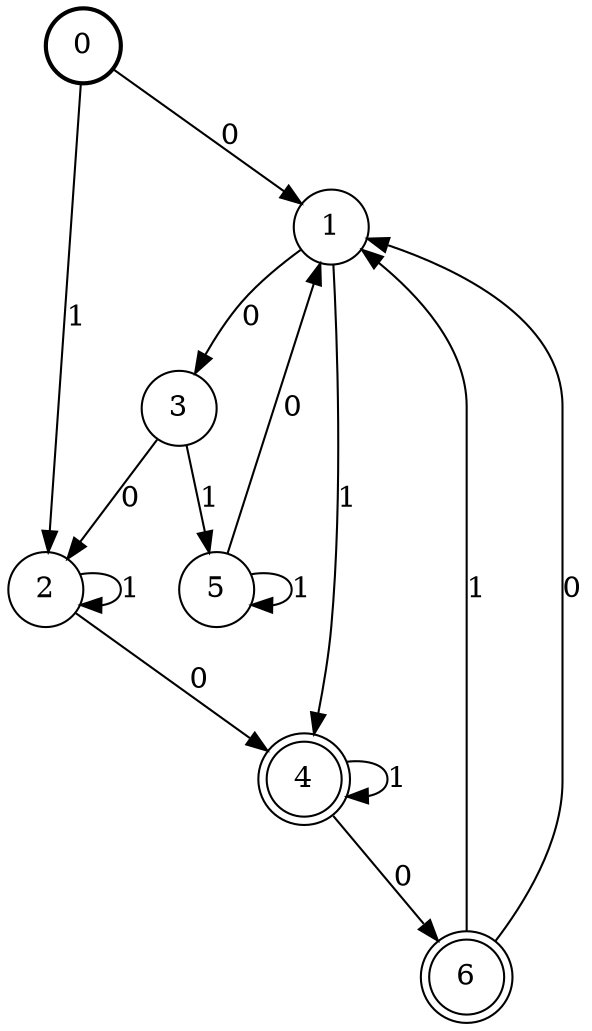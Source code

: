 digraph Automat {
    node [shape = circle];
    0 [style = "bold"];
    0 -> 1 [label = "0"];
    0 -> 2 [label = "1"];
    1 -> 3 [label = "0"];
    1 -> 4 [label = "1"];
    2 -> 4 [label = "0"];
    2 -> 2 [label = "1"];
    3 -> 2 [label = "0"];
    3 -> 5 [label = "1"];
    4 [peripheries=2]
    4 -> 6 [label = "0"];
    4 -> 4 [label = "1"];
    5 -> 1 [label = "0"];
    5 -> 5 [label = "1"];
    6 [peripheries=2]
    6 -> 1 [label = "0"];
    6 -> 1 [label = "1"];
}
